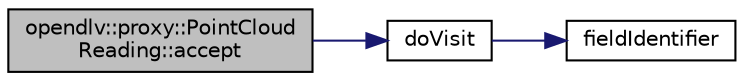digraph "opendlv::proxy::PointCloudReading::accept"
{
 // LATEX_PDF_SIZE
  edge [fontname="Helvetica",fontsize="10",labelfontname="Helvetica",labelfontsize="10"];
  node [fontname="Helvetica",fontsize="10",shape=record];
  rankdir="LR";
  Node1 [label="opendlv::proxy::PointCloud\lReading::accept",height=0.2,width=0.4,color="black", fillcolor="grey75", style="filled", fontcolor="black",tooltip=" "];
  Node1 -> Node2 [color="midnightblue",fontsize="10",style="solid"];
  Node2 [label="doVisit",height=0.2,width=0.4,color="black", fillcolor="white", style="filled",URL="$opendlv-standard-message-set_8hpp.html#a51df6099bbb5cf8ad95fc798d3010b4c",tooltip=" "];
  Node2 -> Node3 [color="midnightblue",fontsize="10",style="solid"];
  Node3 [label="fieldIdentifier",height=0.2,width=0.4,color="black", fillcolor="white", style="filled",URL="$cluon-complete_8hpp.html#afab98cfce6f426b1a7deea4ca827a245",tooltip=" "];
}
